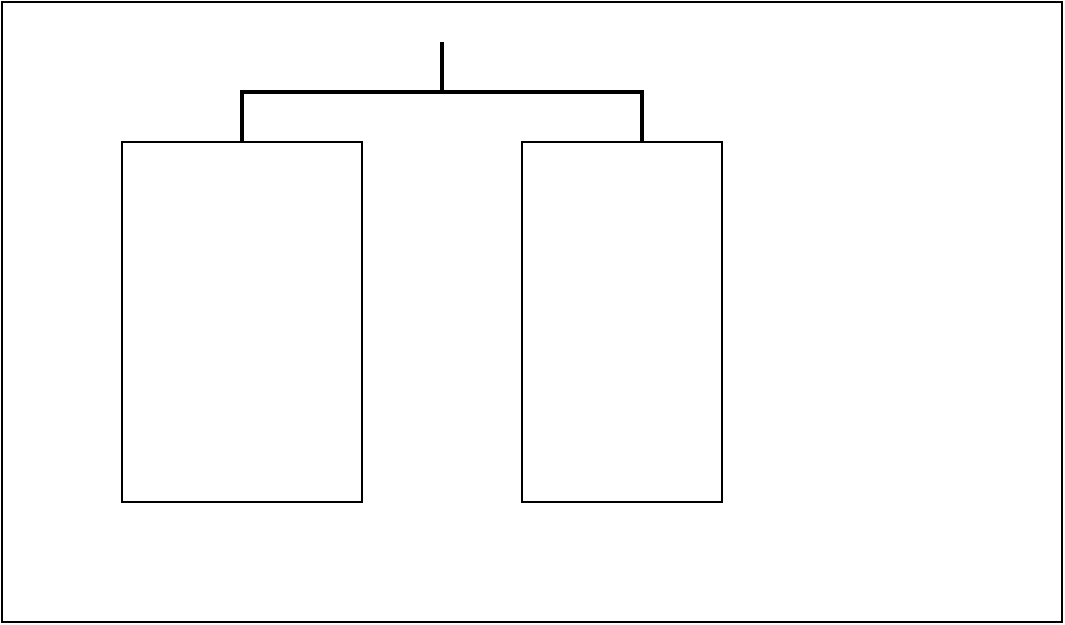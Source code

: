 <mxfile version="28.2.5">
  <diagram name="Page-1" id="iTWP-FHphD7SNS_yKXa_">
    <mxGraphModel dx="876" dy="448" grid="1" gridSize="10" guides="1" tooltips="1" connect="1" arrows="1" fold="1" page="1" pageScale="1" pageWidth="850" pageHeight="1100" math="0" shadow="0">
      <root>
        <mxCell id="0" />
        <mxCell id="1" parent="0" />
        <mxCell id="65kRJj1gInvo-DGe0kp--1" value="" style="rounded=0;whiteSpace=wrap;html=1;" vertex="1" parent="1">
          <mxGeometry x="40" y="60" width="530" height="310" as="geometry" />
        </mxCell>
        <mxCell id="65kRJj1gInvo-DGe0kp--2" value="" style="rounded=0;whiteSpace=wrap;html=1;direction=south;" vertex="1" parent="1">
          <mxGeometry x="100" y="130" width="120" height="180" as="geometry" />
        </mxCell>
        <mxCell id="65kRJj1gInvo-DGe0kp--3" value="" style="rounded=0;whiteSpace=wrap;html=1;direction=south;" vertex="1" parent="1">
          <mxGeometry x="300" y="130" width="100" height="180" as="geometry" />
        </mxCell>
        <mxCell id="65kRJj1gInvo-DGe0kp--4" value="" style="strokeWidth=2;html=1;shape=mxgraph.flowchart.annotation_2;align=left;labelPosition=right;pointerEvents=1;direction=south;" vertex="1" parent="1">
          <mxGeometry x="160" y="80" width="200" height="50" as="geometry" />
        </mxCell>
      </root>
    </mxGraphModel>
  </diagram>
</mxfile>
